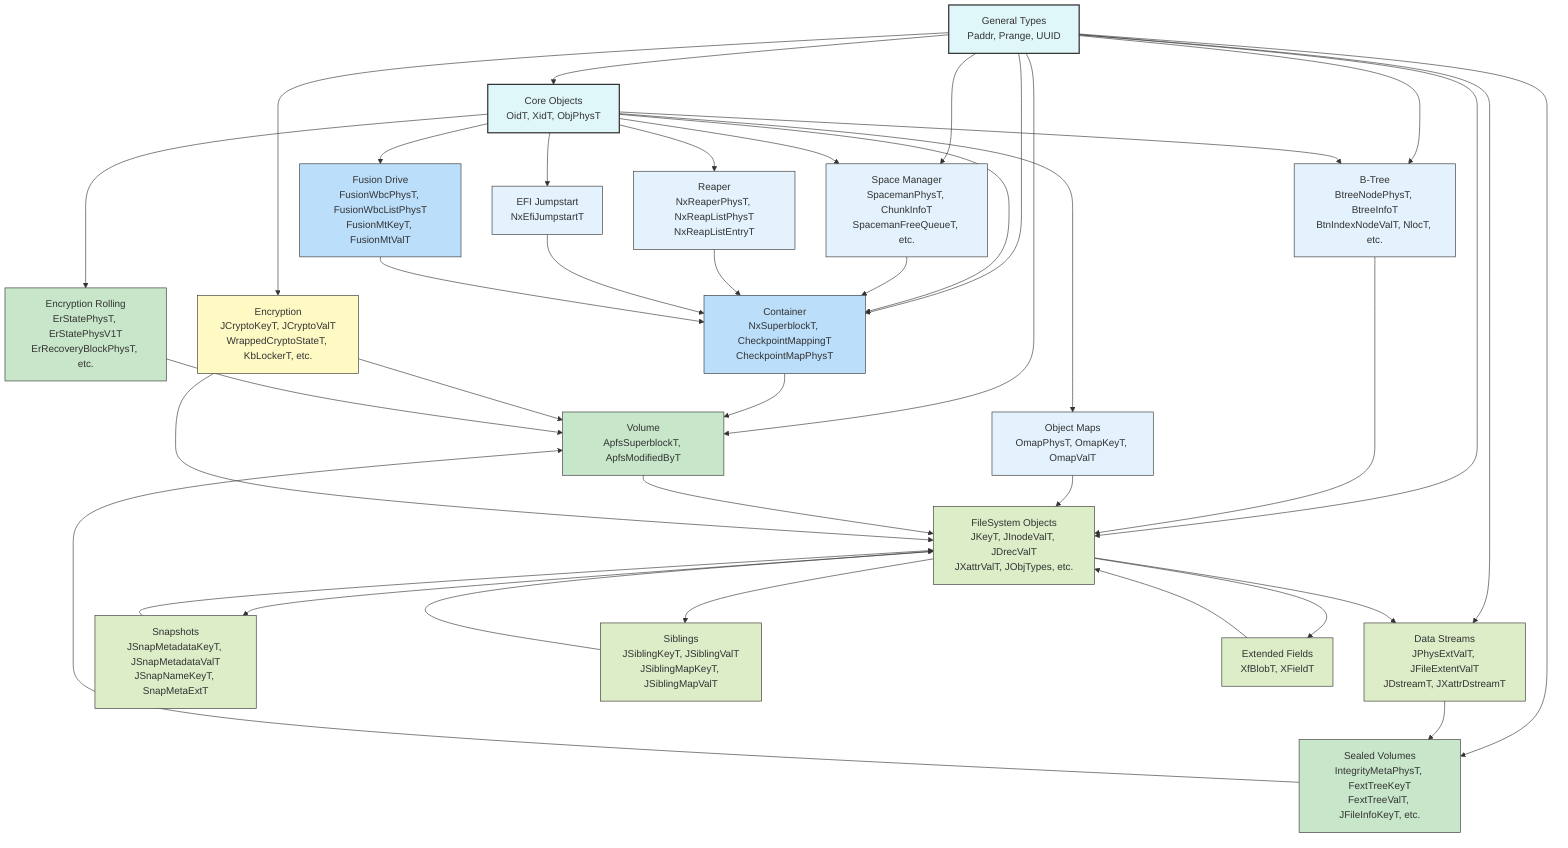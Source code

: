 graph TD
    %% Core foundation types with no dependencies
    GeneralTypes["General Types<br>Paddr, Prange, UUID"] --> Objects
    GeneralTypes --> Container
    GeneralTypes --> BTree
    GeneralTypes --> Volume
    GeneralTypes --> SpaceManager
    GeneralTypes --> FSObjects
    GeneralTypes --> DataStreams
    GeneralTypes --> SealedVolume
    GeneralTypes --> Encryption
    
    %% Basic object structures
    Objects["Core Objects<br>OidT, XidT, ObjPhysT"] --> Container
    Objects --> BTree
    Objects --> ObjectMap
    Objects --> Reaper
    Objects --> EFIJumpstart
    Objects --> FusionDrive
    Objects --> SpaceManager
    Objects --> EncryptionRolling
    
    %% B-Tree structures
    BTree["B-Tree<br>BtreeNodePhysT, BtreeInfoT<br>BtnIndexNodeValT, NlocT, etc."] --> FSObjects
    
    %% Object Map structures
    ObjectMap["Object Maps<br>OmapPhysT, OmapKeyT, OmapValT"] --> FSObjects
    
    %% Container structures
    Container["Container<br>NxSuperblockT, CheckpointMappingT<br>CheckpointMapPhysT"] --> Volume
    
    %% Space Manager structures
    SpaceManager["Space Manager<br>SpacemanPhysT, ChunkInfoT<br>SpacemanFreeQueueT, etc."] --> Container
    
    %% Reaper structures
    Reaper["Reaper<br>NxReaperPhysT, NxReapListPhysT<br>NxReapListEntryT"] --> Container
    
    %% EFI Jumpstart structures
    EFIJumpstart["EFI Jumpstart<br>NxEfiJumpstartT"] --> Container
    
    %% Volume structures
    Volume["Volume<br>ApfsSuperblockT, ApfsModifiedByT"] --> FSObjects
    
    %% Filesystem Objects structures
    FSObjects["FileSystem Objects<br>JKeyT, JInodeValT, JDrecValT<br>JXattrValT, JObjTypes, etc."] --> DataStreams
    FSObjects --> Snapshots
    FSObjects --> Siblings
    FSObjects --> ExtendedFields
    
    %% Data Streams structures
    DataStreams["Data Streams<br>JPhysExtValT, JFileExtentValT<br>JDstreamT, JXattrDstreamT"] --> SealedVolume
    
    %% Extended Fields structures
    ExtendedFields["Extended Fields<br>XfBlobT, XFieldT"] --> FSObjects
    
    %% Siblings (hard links) structures
    Siblings["Siblings<br>JSiblingKeyT, JSiblingValT<br>JSiblingMapKeyT, JSiblingMapValT"] --> FSObjects
    
    %% Snapshots structures
    Snapshots["Snapshots<br>JSnapMetadataKeyT, JSnapMetadataValT<br>JSnapNameKeyT, SnapMetaExtT"] --> FSObjects
    
    %% Sealed Volume structures
    SealedVolume["Sealed Volumes<br>IntegrityMetaPhysT, FextTreeKeyT<br>FextTreeValT, JFileInfoKeyT, etc."] --> Volume
    
    %% Encryption structures
    Encryption["Encryption<br>JCryptoKeyT, JCryptoValT<br>WrappedCryptoStateT, KbLockerT, etc."] --> Volume
    Encryption --> FSObjects
    
    %% Encryption Rolling structures
    EncryptionRolling["Encryption Rolling<br>ErStatePhysT, ErStatePhysV1T<br>ErRecoveryBlockPhysT, etc."] --> Volume
    
    %% Fusion Drive structures
    FusionDrive["Fusion Drive<br>FusionWbcPhysT, FusionWbcListPhysT<br>FusionMtKeyT, FusionMtValT"] --> Container
    
    classDef foundation fill:#e0f7fa,stroke:#333,stroke-width:2px;
    classDef coretypes fill:#e3f2fd,stroke:#333,stroke-width:1px;
    classDef containertypes fill:#bbdefb,stroke:#333,stroke-width:1px;
    classDef volumetypes fill:#c8e6c9,stroke:#333,stroke-width:1px;
    classDef fstypes fill:#dcedc8,stroke:#333,stroke-width:1px;
    classDef specialtypes fill:#fff9c4,stroke:#333,stroke-width:1px;
    
    class GeneralTypes,Objects foundation;
    class BTree,ObjectMap,SpaceManager,Reaper,EFIJumpstart coretypes;
    class Container,FusionDrive containertypes;
    class Volume,EncryptionRolling,SealedVolume volumetypes;
    class FSObjects,DataStreams,ExtendedFields,Siblings,Snapshots fstypes;
    class Encryption specialtypes;